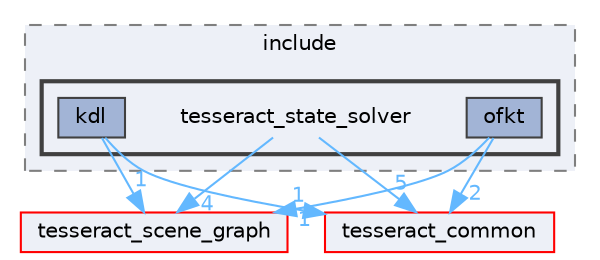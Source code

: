 digraph "tesseract_state_solver/include/tesseract_state_solver"
{
 // LATEX_PDF_SIZE
  bgcolor="transparent";
  edge [fontname=Helvetica,fontsize=10,labelfontname=Helvetica,labelfontsize=10];
  node [fontname=Helvetica,fontsize=10,shape=box,height=0.2,width=0.4];
  compound=true
  subgraph clusterdir_3f721f05b835b2e0e1382f5bfc7aa7a8 {
    graph [ bgcolor="#edf0f7", pencolor="grey50", label="include", fontname=Helvetica,fontsize=10 style="filled,dashed", URL="dir_3f721f05b835b2e0e1382f5bfc7aa7a8.html",tooltip=""]
  subgraph clusterdir_1992aae1145525bc5d22236cdc5e3515 {
    graph [ bgcolor="#edf0f7", pencolor="grey25", label="", fontname=Helvetica,fontsize=10 style="filled,bold", URL="dir_1992aae1145525bc5d22236cdc5e3515.html",tooltip=""]
    dir_1992aae1145525bc5d22236cdc5e3515 [shape=plaintext, label="tesseract_state_solver"];
  dir_e0b5bd6c068202692a42c9096635195f [label="kdl", fillcolor="#a2b4d6", color="grey25", style="filled", URL="dir_e0b5bd6c068202692a42c9096635195f.html",tooltip=""];
  dir_9f6e82433a47bf4ef9d1dde2957bd074 [label="ofkt", fillcolor="#a2b4d6", color="grey25", style="filled", URL="dir_9f6e82433a47bf4ef9d1dde2957bd074.html",tooltip=""];
  }
  }
  dir_80ecf6fe8b2ccd2d6af6fe314205f076 [label="tesseract_scene_graph", fillcolor="#edf0f7", color="red", style="filled", URL="dir_80ecf6fe8b2ccd2d6af6fe314205f076.html",tooltip=""];
  dir_8430b83f3af685b4c96d298a32e9aa37 [label="tesseract_common", fillcolor="#edf0f7", color="red", style="filled", URL="dir_8430b83f3af685b4c96d298a32e9aa37.html",tooltip=""];
  dir_1992aae1145525bc5d22236cdc5e3515->dir_80ecf6fe8b2ccd2d6af6fe314205f076 [headlabel="4", labeldistance=1.5 headhref="dir_000092_000087.html" color="steelblue1" fontcolor="steelblue1"];
  dir_1992aae1145525bc5d22236cdc5e3515->dir_8430b83f3af685b4c96d298a32e9aa37 [headlabel="5", labeldistance=1.5 headhref="dir_000092_000075.html" color="steelblue1" fontcolor="steelblue1"];
  dir_e0b5bd6c068202692a42c9096635195f->dir_80ecf6fe8b2ccd2d6af6fe314205f076 [headlabel="1", labeldistance=1.5 headhref="dir_000047_000087.html" color="steelblue1" fontcolor="steelblue1"];
  dir_e0b5bd6c068202692a42c9096635195f->dir_8430b83f3af685b4c96d298a32e9aa37 [headlabel="1", labeldistance=1.5 headhref="dir_000047_000075.html" color="steelblue1" fontcolor="steelblue1"];
  dir_9f6e82433a47bf4ef9d1dde2957bd074->dir_80ecf6fe8b2ccd2d6af6fe314205f076 [headlabel="1", labeldistance=1.5 headhref="dir_000050_000087.html" color="steelblue1" fontcolor="steelblue1"];
  dir_9f6e82433a47bf4ef9d1dde2957bd074->dir_8430b83f3af685b4c96d298a32e9aa37 [headlabel="2", labeldistance=1.5 headhref="dir_000050_000075.html" color="steelblue1" fontcolor="steelblue1"];
}
